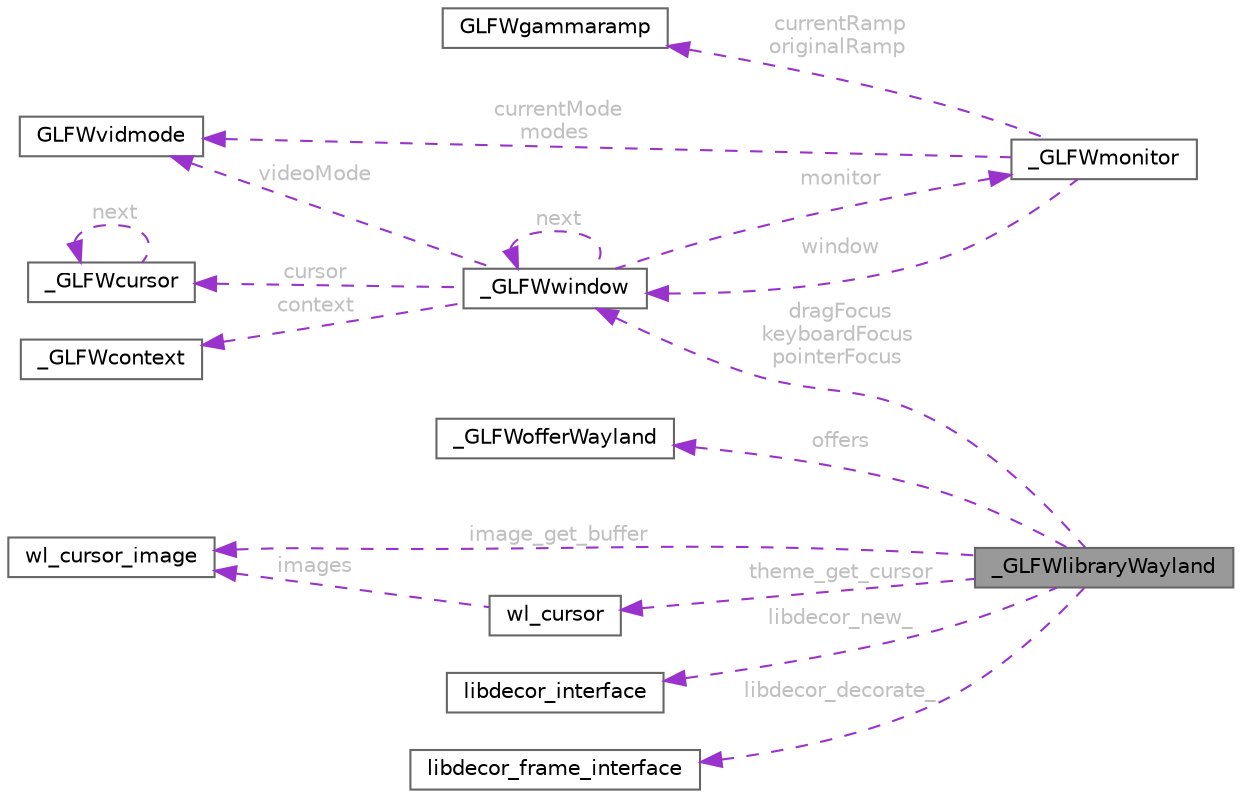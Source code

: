 digraph "_GLFWlibraryWayland"
{
 // LATEX_PDF_SIZE
  bgcolor="transparent";
  edge [fontname=Helvetica,fontsize=10,labelfontname=Helvetica,labelfontsize=10];
  node [fontname=Helvetica,fontsize=10,shape=box,height=0.2,width=0.4];
  rankdir="LR";
  Node1 [id="Node000001",label="_GLFWlibraryWayland",height=0.2,width=0.4,color="gray40", fillcolor="grey60", style="filled", fontcolor="black",tooltip=" "];
  Node2 -> Node1 [id="edge1_Node000001_Node000002",dir="back",color="darkorchid3",style="dashed",tooltip=" ",label=" offers",fontcolor="grey" ];
  Node2 [id="Node000002",label="_GLFWofferWayland",height=0.2,width=0.4,color="gray40", fillcolor="white", style="filled",URL="$struct___g_l_f_woffer_wayland.html",tooltip=" "];
  Node3 -> Node1 [id="edge2_Node000001_Node000003",dir="back",color="darkorchid3",style="dashed",tooltip=" ",label=" dragFocus\nkeyboardFocus\npointerFocus",fontcolor="grey" ];
  Node3 [id="Node000003",label="_GLFWwindow",height=0.2,width=0.4,color="gray40", fillcolor="white", style="filled",URL="$struct___g_l_f_wwindow.html",tooltip=" "];
  Node3 -> Node3 [id="edge3_Node000003_Node000003",dir="back",color="darkorchid3",style="dashed",tooltip=" ",label=" next",fontcolor="grey" ];
  Node4 -> Node3 [id="edge4_Node000003_Node000004",dir="back",color="darkorchid3",style="dashed",tooltip=" ",label=" videoMode",fontcolor="grey" ];
  Node4 [id="Node000004",label="GLFWvidmode",height=0.2,width=0.4,color="gray40", fillcolor="white", style="filled",URL="$struct_g_l_f_wvidmode.html",tooltip="Video mode type."];
  Node5 -> Node3 [id="edge5_Node000003_Node000005",dir="back",color="darkorchid3",style="dashed",tooltip=" ",label=" monitor",fontcolor="grey" ];
  Node5 [id="Node000005",label="_GLFWmonitor",height=0.2,width=0.4,color="gray40", fillcolor="white", style="filled",URL="$struct___g_l_f_wmonitor.html",tooltip=" "];
  Node3 -> Node5 [id="edge6_Node000005_Node000003",dir="back",color="darkorchid3",style="dashed",tooltip=" ",label=" window",fontcolor="grey" ];
  Node4 -> Node5 [id="edge7_Node000005_Node000004",dir="back",color="darkorchid3",style="dashed",tooltip=" ",label=" currentMode\nmodes",fontcolor="grey" ];
  Node6 -> Node5 [id="edge8_Node000005_Node000006",dir="back",color="darkorchid3",style="dashed",tooltip=" ",label=" currentRamp\noriginalRamp",fontcolor="grey" ];
  Node6 [id="Node000006",label="GLFWgammaramp",height=0.2,width=0.4,color="gray40", fillcolor="white", style="filled",URL="$struct_g_l_f_wgammaramp.html",tooltip="Gamma ramp."];
  Node7 -> Node3 [id="edge9_Node000003_Node000007",dir="back",color="darkorchid3",style="dashed",tooltip=" ",label=" cursor",fontcolor="grey" ];
  Node7 [id="Node000007",label="_GLFWcursor",height=0.2,width=0.4,color="gray40", fillcolor="white", style="filled",URL="$struct___g_l_f_wcursor.html",tooltip=" "];
  Node7 -> Node7 [id="edge10_Node000007_Node000007",dir="back",color="darkorchid3",style="dashed",tooltip=" ",label=" next",fontcolor="grey" ];
  Node8 -> Node3 [id="edge11_Node000003_Node000008",dir="back",color="darkorchid3",style="dashed",tooltip=" ",label=" context",fontcolor="grey" ];
  Node8 [id="Node000008",label="_GLFWcontext",height=0.2,width=0.4,color="gray40", fillcolor="white", style="filled",URL="$struct___g_l_f_wcontext.html",tooltip=" "];
  Node9 -> Node1 [id="edge12_Node000001_Node000009",dir="back",color="darkorchid3",style="dashed",tooltip=" ",label=" theme_get_cursor",fontcolor="grey" ];
  Node9 [id="Node000009",label="wl_cursor",height=0.2,width=0.4,color="gray40", fillcolor="white", style="filled",URL="$structwl__cursor.html",tooltip=" "];
  Node10 -> Node9 [id="edge13_Node000009_Node000010",dir="back",color="darkorchid3",style="dashed",tooltip=" ",label=" images",fontcolor="grey" ];
  Node10 [id="Node000010",label="wl_cursor_image",height=0.2,width=0.4,color="gray40", fillcolor="white", style="filled",URL="$structwl__cursor__image.html",tooltip=" "];
  Node10 -> Node1 [id="edge14_Node000001_Node000010",dir="back",color="darkorchid3",style="dashed",tooltip=" ",label=" image_get_buffer",fontcolor="grey" ];
  Node11 -> Node1 [id="edge15_Node000001_Node000011",dir="back",color="darkorchid3",style="dashed",tooltip=" ",label=" libdecor_new_",fontcolor="grey" ];
  Node11 [id="Node000011",label="libdecor_interface",height=0.2,width=0.4,color="gray40", fillcolor="white", style="filled",URL="$structlibdecor__interface.html",tooltip=" "];
  Node12 -> Node1 [id="edge16_Node000001_Node000012",dir="back",color="darkorchid3",style="dashed",tooltip=" ",label=" libdecor_decorate_",fontcolor="grey" ];
  Node12 [id="Node000012",label="libdecor_frame_interface",height=0.2,width=0.4,color="gray40", fillcolor="white", style="filled",URL="$structlibdecor__frame__interface.html",tooltip=" "];
}
